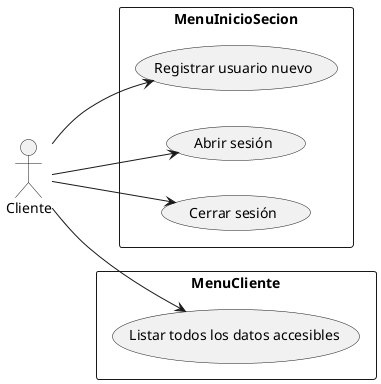 @startuml
hide circle
/'
esconde el círculo
'/
skinparam classAttributeIconSize 0
/'
le saca la visibilidad a las propiedades y métodos
'/
skinparam monochrome true
/'
lo vuelve blanco y negro
'/
hide members
/'
solo deja el nombre de las clases
'/
left to right direction
/'
genera el uml en columnas (de izquierda a derecha)
'/
skinparam classAttributeIconSize 0
actor "Cliente" as cliente

rectangle MenuInicioSecion{
usecase "Registrar usuario nuevo" as registrar
usecase "Abrir sesión" as abrirSesion
usecase "Cerrar sesión" as cerrarSesion
}

rectangle MenuCliente{
usecase "Listar todos los datos accesibles" as listarTodoC
}
cliente --> registrar
cliente -->  abrirSesion
cliente -->  cerrarSesion
cliente --> listarTodoC

@enduml